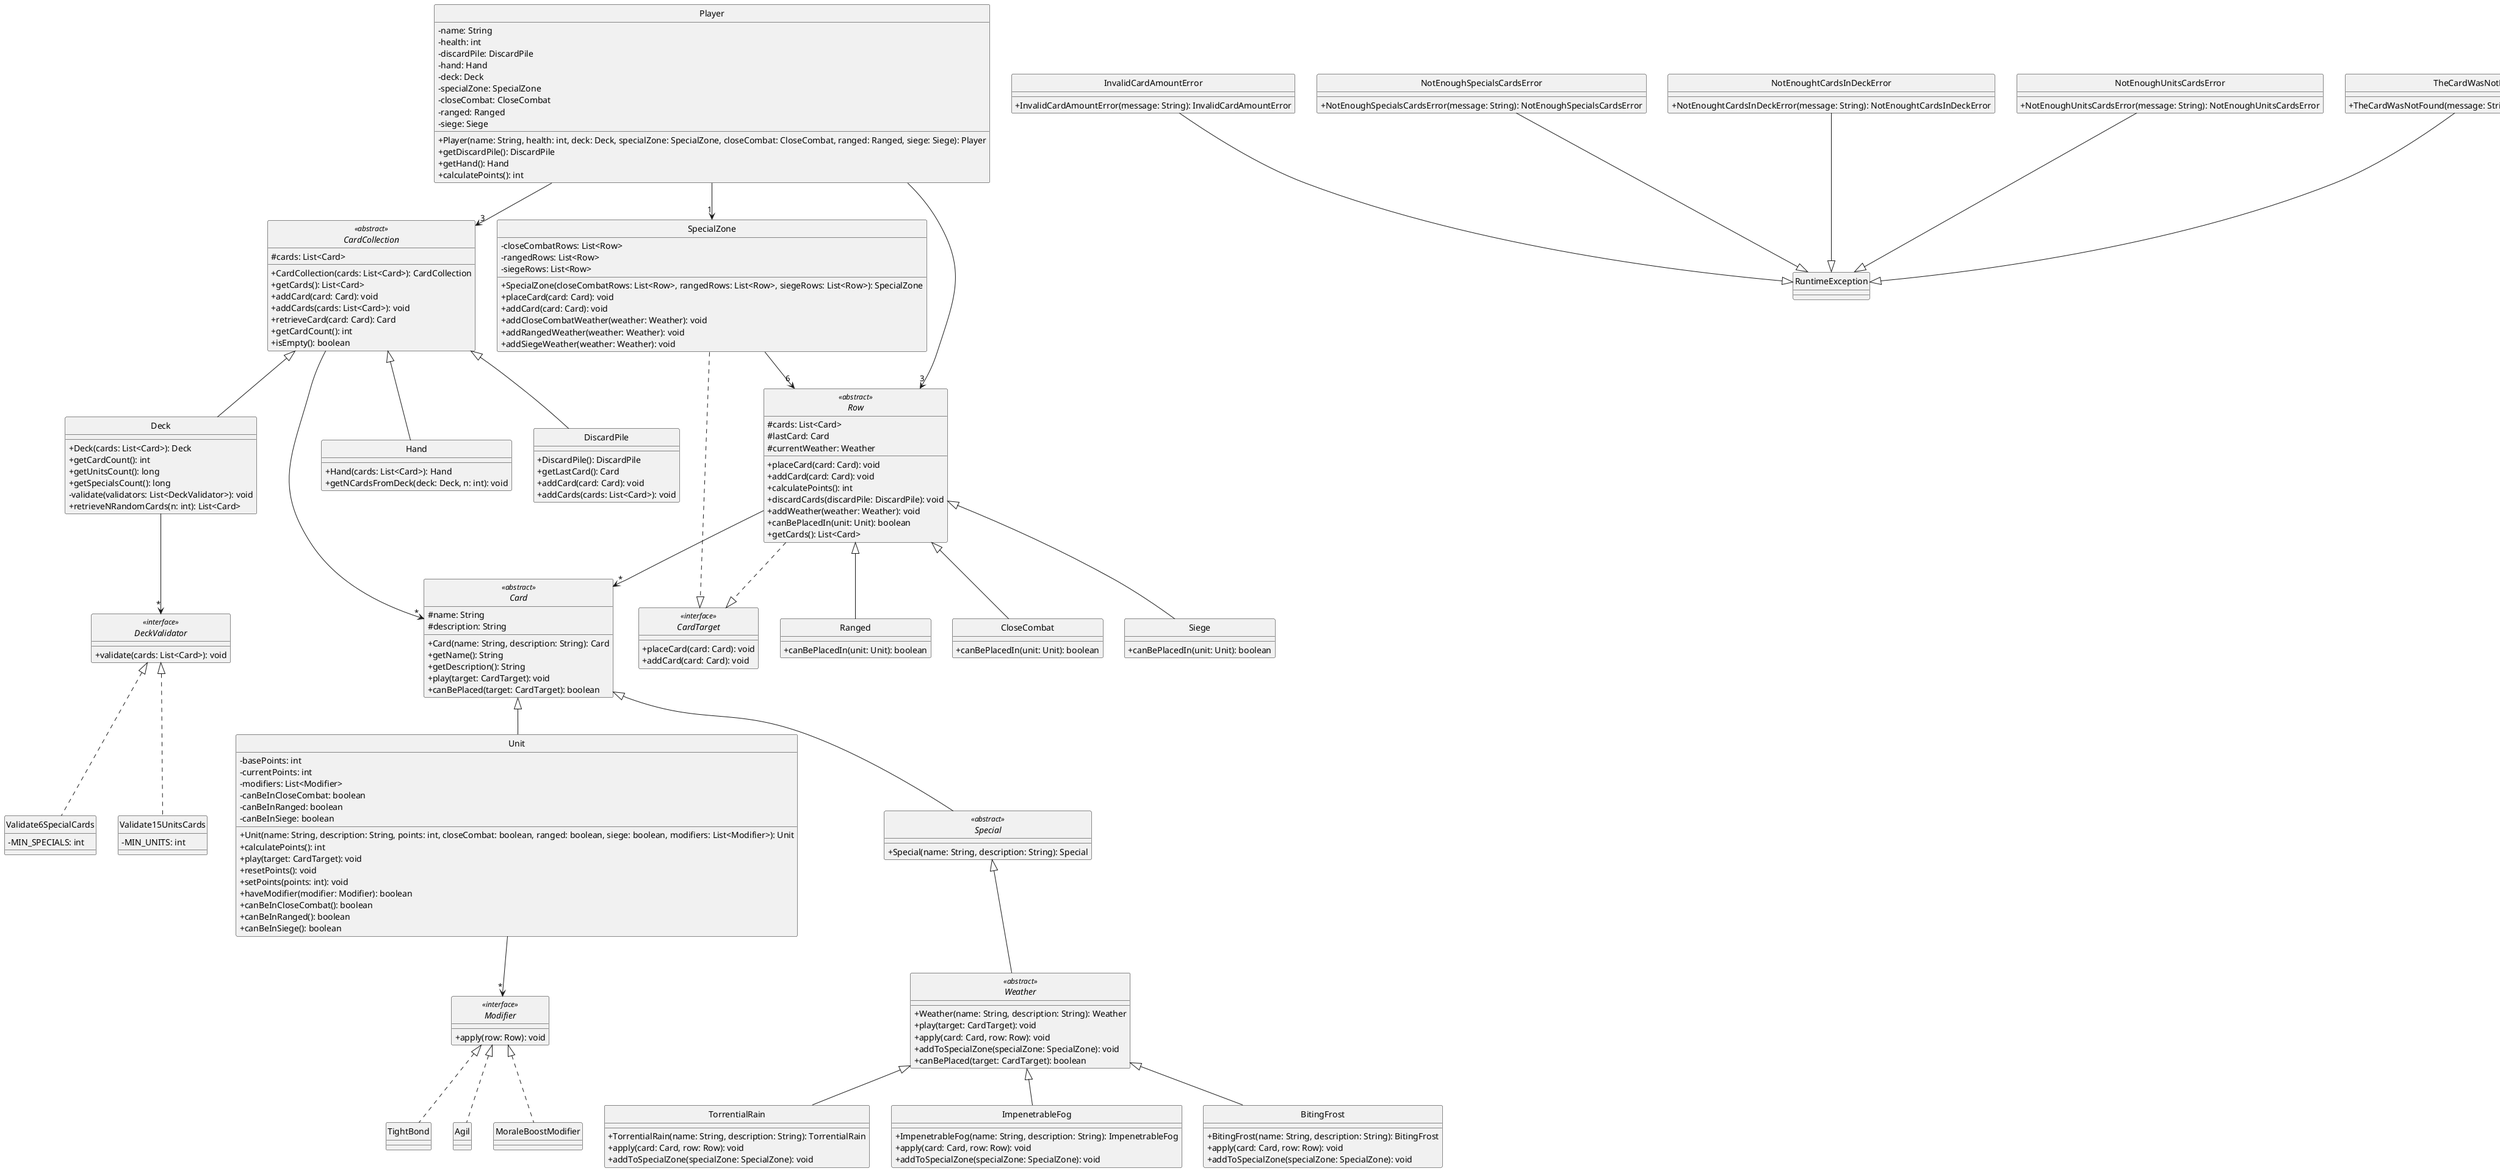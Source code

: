 @startuml

skinparam monochrome true
hide circle
skinparam classAttributeIconSize 0

' =====================
' GAME
' =====================
class Player {
  -name: String
  -health: int
  -discardPile: DiscardPile
  -hand: Hand
  -deck: Deck
  -specialZone: SpecialZone
  -closeCombat: CloseCombat
  -ranged: Ranged
  -siege: Siege
  +Player(name: String, health: int, deck: Deck, specialZone: SpecialZone, closeCombat: CloseCombat, ranged: Ranged, siege: Siege): Player
  +getDiscardPile(): DiscardPile
  +getHand(): Hand
  +calculatePoints(): int
}

interface CardTarget <<interface>> {
  +placeCard(card: Card): void
  +addCard(card: Card): void
}

abstract class CardCollection <<abstract>> {
  #cards: List<Card>
  +CardCollection(cards: List<Card>): CardCollection
  +getCards(): List<Card>
  +addCard(card: Card): void
  +addCards(cards: List<Card>): void
  +retrieveCard(card: Card): Card
  +getCardCount(): int
  +isEmpty(): boolean
}

class Hand {
  +Hand(cards: List<Card>): Hand
  +getNCardsFromDeck(deck: Deck, n: int): void
}

class DiscardPile {
  +DiscardPile(): DiscardPile
  +getLastCard(): Card
  +addCard(card: Card): void
  +addCards(cards: List<Card>): void
}

class Deck {
  +Deck(cards: List<Card>): Deck
  +getCardCount(): int
  +getUnitsCount(): long
  +getSpecialsCount(): long
  -validate(validators: List<DeckValidator>): void
  +retrieveNRandomCards(n: int): List<Card>
}

interface DeckValidator <<interface>> {
  +validate(cards: List<Card>): void
}

class Validate6SpecialCards {
  -MIN_SPECIALS: int
}

class Validate15UnitsCards {
  -MIN_UNITS: int
}

abstract class Row <<abstract>> {
  #cards: List<Card>
  #lastCard: Card
  #currentWeather: Weather
  +placeCard(card: Card): void
  +addCard(card: Card): void
  +calculatePoints(): int
  +discardCards(discardPile: DiscardPile): void
  +addWeather(weather: Weather): void
  +canBePlacedIn(unit: Unit): boolean
  +getCards(): List<Card>
}

class Ranged {
  +canBePlacedIn(unit: Unit): boolean
}

class CloseCombat {
  +canBePlacedIn(unit: Unit): boolean
}

class Siege {
  +canBePlacedIn(unit: Unit): boolean
}

class SpecialZone {
  -closeCombatRows: List<Row>
  -rangedRows: List<Row>
  -siegeRows: List<Row>
  +SpecialZone(closeCombatRows: List<Row>, rangedRows: List<Row>, siegeRows: List<Row>): SpecialZone
  +placeCard(card: Card): void
  +addCard(card: Card): void
  +addCloseCombatWeather(weather: Weather): void
  +addRangedWeather(weather: Weather): void
  +addSiegeWeather(weather: Weather): void
}

abstract class Card <<abstract>> {
  #name: String
  #description: String
  +Card(name: String, description: String): Card
  +getName(): String
  +getDescription(): String
  +play(target: CardTarget): void
  +canBePlaced(target: CardTarget): boolean
}

class Unit {
  -basePoints: int
  -currentPoints: int
  -modifiers: List<Modifier>
  -canBeInCloseCombat: boolean
  -canBeInRanged: boolean
  -canBeInSiege: boolean
  +Unit(name: String, description: String, points: int, closeCombat: boolean, ranged: boolean, siege: boolean, modifiers: List<Modifier>): Unit
  +calculatePoints(): int
  +play(target: CardTarget): void
  +resetPoints(): void
  +setPoints(points: int): void
  +haveModifier(modifier: Modifier): boolean
  +canBeInCloseCombat(): boolean
  +canBeInRanged(): boolean
  +canBeInSiege(): boolean
}

abstract class Special <<abstract>> {
  +Special(name: String, description: String): Special
}

interface Modifier <<interface>> {
  +apply(row: Row): void
}

class TightBond {
}

class Agil {
}

class MoraleBoostModifier {
}

abstract class Weather <<abstract>> {
  +Weather(name: String, description: String): Weather
  +play(target: CardTarget): void
  +apply(card: Card, row: Row): void
  +addToSpecialZone(specialZone: SpecialZone): void
  +canBePlaced(target: CardTarget): boolean
}

class TorrentialRain {
  +TorrentialRain(name: String, description: String): TorrentialRain
  +apply(card: Card, row: Row): void
  +addToSpecialZone(specialZone: SpecialZone): void
}

class ImpenetrableFog {
  +ImpenetrableFog(name: String, description: String): ImpenetrableFog
  +apply(card: Card, row: Row): void
  +addToSpecialZone(specialZone: SpecialZone): void
}

class BitingFrost {
  +BitingFrost(name: String, description: String): BitingFrost
  +apply(card: Card, row: Row): void
  +addToSpecialZone(specialZone: SpecialZone): void
}

' =====================
' EXCEPTIONS
' =====================
class InvalidCardAmountError {
  +InvalidCardAmountError(message: String): InvalidCardAmountError
}

class NotEnoughSpecialsCardsError {
  +NotEnoughSpecialsCardsError(message: String): NotEnoughSpecialsCardsError
}

class NotEnoughtCardsInDeckError {
  +NotEnoughtCardsInDeckError(message: String): NotEnoughtCardsInDeckError
}

class NotEnoughUnitsCardsError {
  +NotEnoughUnitsCardsError(message: String): NotEnoughUnitsCardsError
}

class TheCardWasNotFound {
  +TheCardWasNotFound(message: String): TheCardWasNotFound
}

' =====================
' RELATIONSHIPS
' =====================
Player --> "3" CardCollection
Player --> "3" Row
Player --> "1" SpecialZone

SpecialZone --> "6" Row

CardCollection --> "*" Card
CardCollection <|-- Hand
CardCollection <|-- DiscardPile
CardCollection <|-- Deck

Row <|-- Ranged
Row <|-- CloseCombat
Row <|-- Siege

Row --> "*" Card
Row ..|> CardTarget
SpecialZone ..|> CardTarget

Card <|-- Unit
Card <|-- Special

Unit --> "*" Modifier

Modifier <|.. TightBond
Modifier <|.. Agil
Modifier <|.. MoraleBoostModifier

Special <|-- Weather

Weather <|-- TorrentialRain
Weather <|-- ImpenetrableFog
Weather <|-- BitingFrost

Deck --> "*" DeckValidator
DeckValidator <|.. Validate6SpecialCards
DeckValidator <|.. Validate15UnitsCards

' Exception relationships
InvalidCardAmountError --|> RuntimeException
NotEnoughSpecialsCardsError --|> RuntimeException
NotEnoughtCardsInDeckError --|> RuntimeException
NotEnoughUnitsCardsError --|> RuntimeException
TheCardWasNotFound --|> RuntimeException

@enduml